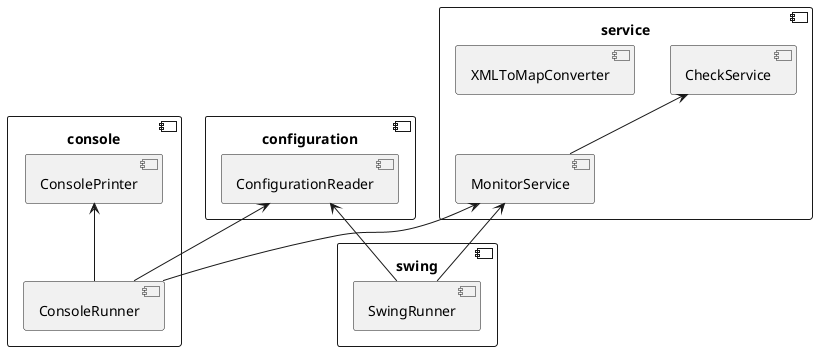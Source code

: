 @startuml

component service {

	component CheckService
	
	component MonitorService
	
	component XMLToMapConverter
	
	MonitorService -UP-> CheckService

}

component configuration {

	component ConfigurationReader
	
}

component console {

	component ConsoleRunner
	
	component ConsolePrinter
	
	ConsoleRunner -UP-> ConfigurationReader
	ConsoleRunner -UP-> ConsolePrinter
	ConsoleRunner -UP-> MonitorService

}

component swing {

	component SwingRunner
	
	SwingRunner -UP-> MonitorService
	SwingRunner -UP-> ConfigurationReader

}

@enduml